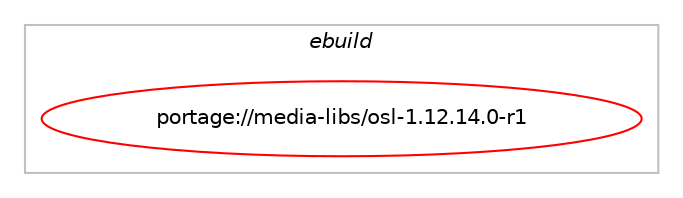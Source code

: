 digraph prolog {

# *************
# Graph options
# *************

newrank=true;
concentrate=true;
compound=true;
graph [rankdir=LR,fontname=Helvetica,fontsize=10,ranksep=1.5];#, ranksep=2.5, nodesep=0.2];
edge  [arrowhead=vee];
node  [fontname=Helvetica,fontsize=10];

# **********
# The ebuild
# **********

subgraph cluster_leftcol {
color=gray;
label=<<i>ebuild</i>>;
id [label="portage://media-libs/osl-1.12.14.0-r1", color=red, width=4, href="../media-libs/osl-1.12.14.0-r1.svg"];
}

# ****************
# The dependencies
# ****************

subgraph cluster_midcol {
color=gray;
label=<<i>dependencies</i>>;
subgraph cluster_compile {
fillcolor="#eeeeee";
style=filled;
label=<<i>compile</i>>;
# *** BEGIN UNKNOWN DEPENDENCY TYPE (TODO) ***
# id -> equal(use_conditional_group(positive,gui,portage://media-libs/osl-1.12.14.0-r1,[use_conditional_group(negative,qt6,portage://media-libs/osl-1.12.14.0-r1,[package_dependency(portage://media-libs/osl-1.12.14.0-r1,install,no,dev-qt,qtcore,none,[,,],[slot(5)],[]),package_dependency(portage://media-libs/osl-1.12.14.0-r1,install,no,dev-qt,qtgui,none,[,,],[slot(5)],[]),package_dependency(portage://media-libs/osl-1.12.14.0-r1,install,no,dev-qt,qtwidgets,none,[,,],[slot(5)],[]),package_dependency(portage://media-libs/osl-1.12.14.0-r1,install,no,dev-qt,qtopengl,none,[,,],[slot(5)],[])]),use_conditional_group(positive,qt6,portage://media-libs/osl-1.12.14.0-r1,[package_dependency(portage://media-libs/osl-1.12.14.0-r1,install,no,dev-qt,qtbase,none,[,,],[slot(6)],[use(enable(gui),none),use(enable(widgets),none),use(enable(opengl),none)])])]))
# *** END UNKNOWN DEPENDENCY TYPE (TODO) ***

# *** BEGIN UNKNOWN DEPENDENCY TYPE (TODO) ***
# id -> equal(use_conditional_group(positive,llvm_slot_15,portage://media-libs/osl-1.12.14.0-r1,[package_dependency(portage://media-libs/osl-1.12.14.0-r1,install,no,sys-devel,clang,none,[,,],[slot(15)],[]),package_dependency(portage://media-libs/osl-1.12.14.0-r1,install,no,sys-devel,llvm,none,[,,],[slot(15)],[])]))
# *** END UNKNOWN DEPENDENCY TYPE (TODO) ***

# *** BEGIN UNKNOWN DEPENDENCY TYPE (TODO) ***
# id -> equal(use_conditional_group(positive,partio,portage://media-libs/osl-1.12.14.0-r1,[package_dependency(portage://media-libs/osl-1.12.14.0-r1,install,no,media-libs,partio,none,[,,],[],[])]))
# *** END UNKNOWN DEPENDENCY TYPE (TODO) ***

# *** BEGIN UNKNOWN DEPENDENCY TYPE (TODO) ***
# id -> equal(use_conditional_group(positive,python,portage://media-libs/osl-1.12.14.0-r1,[use_conditional_group(positive,python_single_target_python3_10,portage://media-libs/osl-1.12.14.0-r1,[package_dependency(portage://media-libs/osl-1.12.14.0-r1,install,no,dev-lang,python,none,[,,],[slot(3.10)],[])]),use_conditional_group(positive,python_single_target_python3_11,portage://media-libs/osl-1.12.14.0-r1,[package_dependency(portage://media-libs/osl-1.12.14.0-r1,install,no,dev-lang,python,none,[,,],[slot(3.11)],[])]),use_conditional_group(positive,python_single_target_python3_12,portage://media-libs/osl-1.12.14.0-r1,[package_dependency(portage://media-libs/osl-1.12.14.0-r1,install,no,dev-lang,python,none,[,,],[slot(3.12)],[])]),use_conditional_group(positive,python_single_target_python3_10,portage://media-libs/osl-1.12.14.0-r1,[package_dependency(portage://media-libs/osl-1.12.14.0-r1,install,no,dev-python,pybind11,none,[,,],[],[use(enable(python_targets_python3_10),negative)]),package_dependency(portage://media-libs/osl-1.12.14.0-r1,install,no,media-libs,openimageio,none,[,,],[],[use(enable(python),none),use(enable(python_single_target_python3_10),negative)])]),use_conditional_group(positive,python_single_target_python3_11,portage://media-libs/osl-1.12.14.0-r1,[package_dependency(portage://media-libs/osl-1.12.14.0-r1,install,no,dev-python,pybind11,none,[,,],[],[use(enable(python_targets_python3_11),negative)]),package_dependency(portage://media-libs/osl-1.12.14.0-r1,install,no,media-libs,openimageio,none,[,,],[],[use(enable(python),none),use(enable(python_single_target_python3_11),negative)])]),use_conditional_group(positive,python_single_target_python3_12,portage://media-libs/osl-1.12.14.0-r1,[package_dependency(portage://media-libs/osl-1.12.14.0-r1,install,no,dev-python,pybind11,none,[,,],[],[use(enable(python_targets_python3_12),negative)]),package_dependency(portage://media-libs/osl-1.12.14.0-r1,install,no,media-libs,openimageio,none,[,,],[],[use(enable(python),none),use(enable(python_single_target_python3_12),negative)])])]))
# *** END UNKNOWN DEPENDENCY TYPE (TODO) ***

# *** BEGIN UNKNOWN DEPENDENCY TYPE (TODO) ***
# id -> equal(package_dependency(portage://media-libs/osl-1.12.14.0-r1,install,no,dev-libs,boost,none,[,,],any_same_slot,[]))
# *** END UNKNOWN DEPENDENCY TYPE (TODO) ***

# *** BEGIN UNKNOWN DEPENDENCY TYPE (TODO) ***
# id -> equal(package_dependency(portage://media-libs/osl-1.12.14.0-r1,install,no,dev-libs,pugixml,none,[,,],[],[]))
# *** END UNKNOWN DEPENDENCY TYPE (TODO) ***

# *** BEGIN UNKNOWN DEPENDENCY TYPE (TODO) ***
# id -> equal(package_dependency(portage://media-libs/osl-1.12.14.0-r1,install,no,media-libs,openexr,greaterequal,[3,,,3],[slot(0),equal],[]))
# *** END UNKNOWN DEPENDENCY TYPE (TODO) ***

# *** BEGIN UNKNOWN DEPENDENCY TYPE (TODO) ***
# id -> equal(package_dependency(portage://media-libs/osl-1.12.14.0-r1,install,no,media-libs,openimageio,greaterequal,[2.4,,,2.4],any_same_slot,[]))
# *** END UNKNOWN DEPENDENCY TYPE (TODO) ***

# *** BEGIN UNKNOWN DEPENDENCY TYPE (TODO) ***
# id -> equal(package_dependency(portage://media-libs/osl-1.12.14.0-r1,install,no,sys-libs,zlib,none,[,,],any_same_slot,[]))
# *** END UNKNOWN DEPENDENCY TYPE (TODO) ***

}
subgraph cluster_compileandrun {
fillcolor="#eeeeee";
style=filled;
label=<<i>compile and run</i>>;
}
subgraph cluster_run {
fillcolor="#eeeeee";
style=filled;
label=<<i>run</i>>;
# *** BEGIN UNKNOWN DEPENDENCY TYPE (TODO) ***
# id -> equal(use_conditional_group(positive,gui,portage://media-libs/osl-1.12.14.0-r1,[use_conditional_group(negative,qt6,portage://media-libs/osl-1.12.14.0-r1,[package_dependency(portage://media-libs/osl-1.12.14.0-r1,run,no,dev-qt,qtcore,none,[,,],[slot(5)],[]),package_dependency(portage://media-libs/osl-1.12.14.0-r1,run,no,dev-qt,qtgui,none,[,,],[slot(5)],[]),package_dependency(portage://media-libs/osl-1.12.14.0-r1,run,no,dev-qt,qtwidgets,none,[,,],[slot(5)],[]),package_dependency(portage://media-libs/osl-1.12.14.0-r1,run,no,dev-qt,qtopengl,none,[,,],[slot(5)],[])]),use_conditional_group(positive,qt6,portage://media-libs/osl-1.12.14.0-r1,[package_dependency(portage://media-libs/osl-1.12.14.0-r1,run,no,dev-qt,qtbase,none,[,,],[slot(6)],[use(enable(gui),none),use(enable(widgets),none),use(enable(opengl),none)])])]))
# *** END UNKNOWN DEPENDENCY TYPE (TODO) ***

# *** BEGIN UNKNOWN DEPENDENCY TYPE (TODO) ***
# id -> equal(use_conditional_group(positive,llvm_slot_15,portage://media-libs/osl-1.12.14.0-r1,[package_dependency(portage://media-libs/osl-1.12.14.0-r1,run,no,sys-devel,clang,none,[,,],[slot(15)],[]),package_dependency(portage://media-libs/osl-1.12.14.0-r1,run,no,sys-devel,llvm,none,[,,],[slot(15)],[])]))
# *** END UNKNOWN DEPENDENCY TYPE (TODO) ***

# *** BEGIN UNKNOWN DEPENDENCY TYPE (TODO) ***
# id -> equal(use_conditional_group(positive,partio,portage://media-libs/osl-1.12.14.0-r1,[package_dependency(portage://media-libs/osl-1.12.14.0-r1,run,no,media-libs,partio,none,[,,],[],[])]))
# *** END UNKNOWN DEPENDENCY TYPE (TODO) ***

# *** BEGIN UNKNOWN DEPENDENCY TYPE (TODO) ***
# id -> equal(use_conditional_group(positive,python,portage://media-libs/osl-1.12.14.0-r1,[use_conditional_group(positive,python_single_target_python3_10,portage://media-libs/osl-1.12.14.0-r1,[package_dependency(portage://media-libs/osl-1.12.14.0-r1,run,no,dev-lang,python,none,[,,],[slot(3.10)],[])]),use_conditional_group(positive,python_single_target_python3_11,portage://media-libs/osl-1.12.14.0-r1,[package_dependency(portage://media-libs/osl-1.12.14.0-r1,run,no,dev-lang,python,none,[,,],[slot(3.11)],[])]),use_conditional_group(positive,python_single_target_python3_12,portage://media-libs/osl-1.12.14.0-r1,[package_dependency(portage://media-libs/osl-1.12.14.0-r1,run,no,dev-lang,python,none,[,,],[slot(3.12)],[])]),use_conditional_group(positive,python_single_target_python3_10,portage://media-libs/osl-1.12.14.0-r1,[package_dependency(portage://media-libs/osl-1.12.14.0-r1,run,no,dev-python,pybind11,none,[,,],[],[use(enable(python_targets_python3_10),negative)]),package_dependency(portage://media-libs/osl-1.12.14.0-r1,run,no,media-libs,openimageio,none,[,,],[],[use(enable(python),none),use(enable(python_single_target_python3_10),negative)])]),use_conditional_group(positive,python_single_target_python3_11,portage://media-libs/osl-1.12.14.0-r1,[package_dependency(portage://media-libs/osl-1.12.14.0-r1,run,no,dev-python,pybind11,none,[,,],[],[use(enable(python_targets_python3_11),negative)]),package_dependency(portage://media-libs/osl-1.12.14.0-r1,run,no,media-libs,openimageio,none,[,,],[],[use(enable(python),none),use(enable(python_single_target_python3_11),negative)])]),use_conditional_group(positive,python_single_target_python3_12,portage://media-libs/osl-1.12.14.0-r1,[package_dependency(portage://media-libs/osl-1.12.14.0-r1,run,no,dev-python,pybind11,none,[,,],[],[use(enable(python_targets_python3_12),negative)]),package_dependency(portage://media-libs/osl-1.12.14.0-r1,run,no,media-libs,openimageio,none,[,,],[],[use(enable(python),none),use(enable(python_single_target_python3_12),negative)])])]))
# *** END UNKNOWN DEPENDENCY TYPE (TODO) ***

# *** BEGIN UNKNOWN DEPENDENCY TYPE (TODO) ***
# id -> equal(package_dependency(portage://media-libs/osl-1.12.14.0-r1,run,no,dev-libs,boost,none,[,,],any_same_slot,[]))
# *** END UNKNOWN DEPENDENCY TYPE (TODO) ***

# *** BEGIN UNKNOWN DEPENDENCY TYPE (TODO) ***
# id -> equal(package_dependency(portage://media-libs/osl-1.12.14.0-r1,run,no,dev-libs,pugixml,none,[,,],[],[]))
# *** END UNKNOWN DEPENDENCY TYPE (TODO) ***

# *** BEGIN UNKNOWN DEPENDENCY TYPE (TODO) ***
# id -> equal(package_dependency(portage://media-libs/osl-1.12.14.0-r1,run,no,media-libs,openexr,greaterequal,[3,,,3],[slot(0),equal],[]))
# *** END UNKNOWN DEPENDENCY TYPE (TODO) ***

# *** BEGIN UNKNOWN DEPENDENCY TYPE (TODO) ***
# id -> equal(package_dependency(portage://media-libs/osl-1.12.14.0-r1,run,no,media-libs,openimageio,greaterequal,[2.4,,,2.4],any_same_slot,[]))
# *** END UNKNOWN DEPENDENCY TYPE (TODO) ***

# *** BEGIN UNKNOWN DEPENDENCY TYPE (TODO) ***
# id -> equal(package_dependency(portage://media-libs/osl-1.12.14.0-r1,run,no,sys-libs,zlib,none,[,,],any_same_slot,[]))
# *** END UNKNOWN DEPENDENCY TYPE (TODO) ***

}
}

# **************
# The candidates
# **************

subgraph cluster_choices {
rank=same;
color=gray;
label=<<i>candidates</i>>;

}

}
